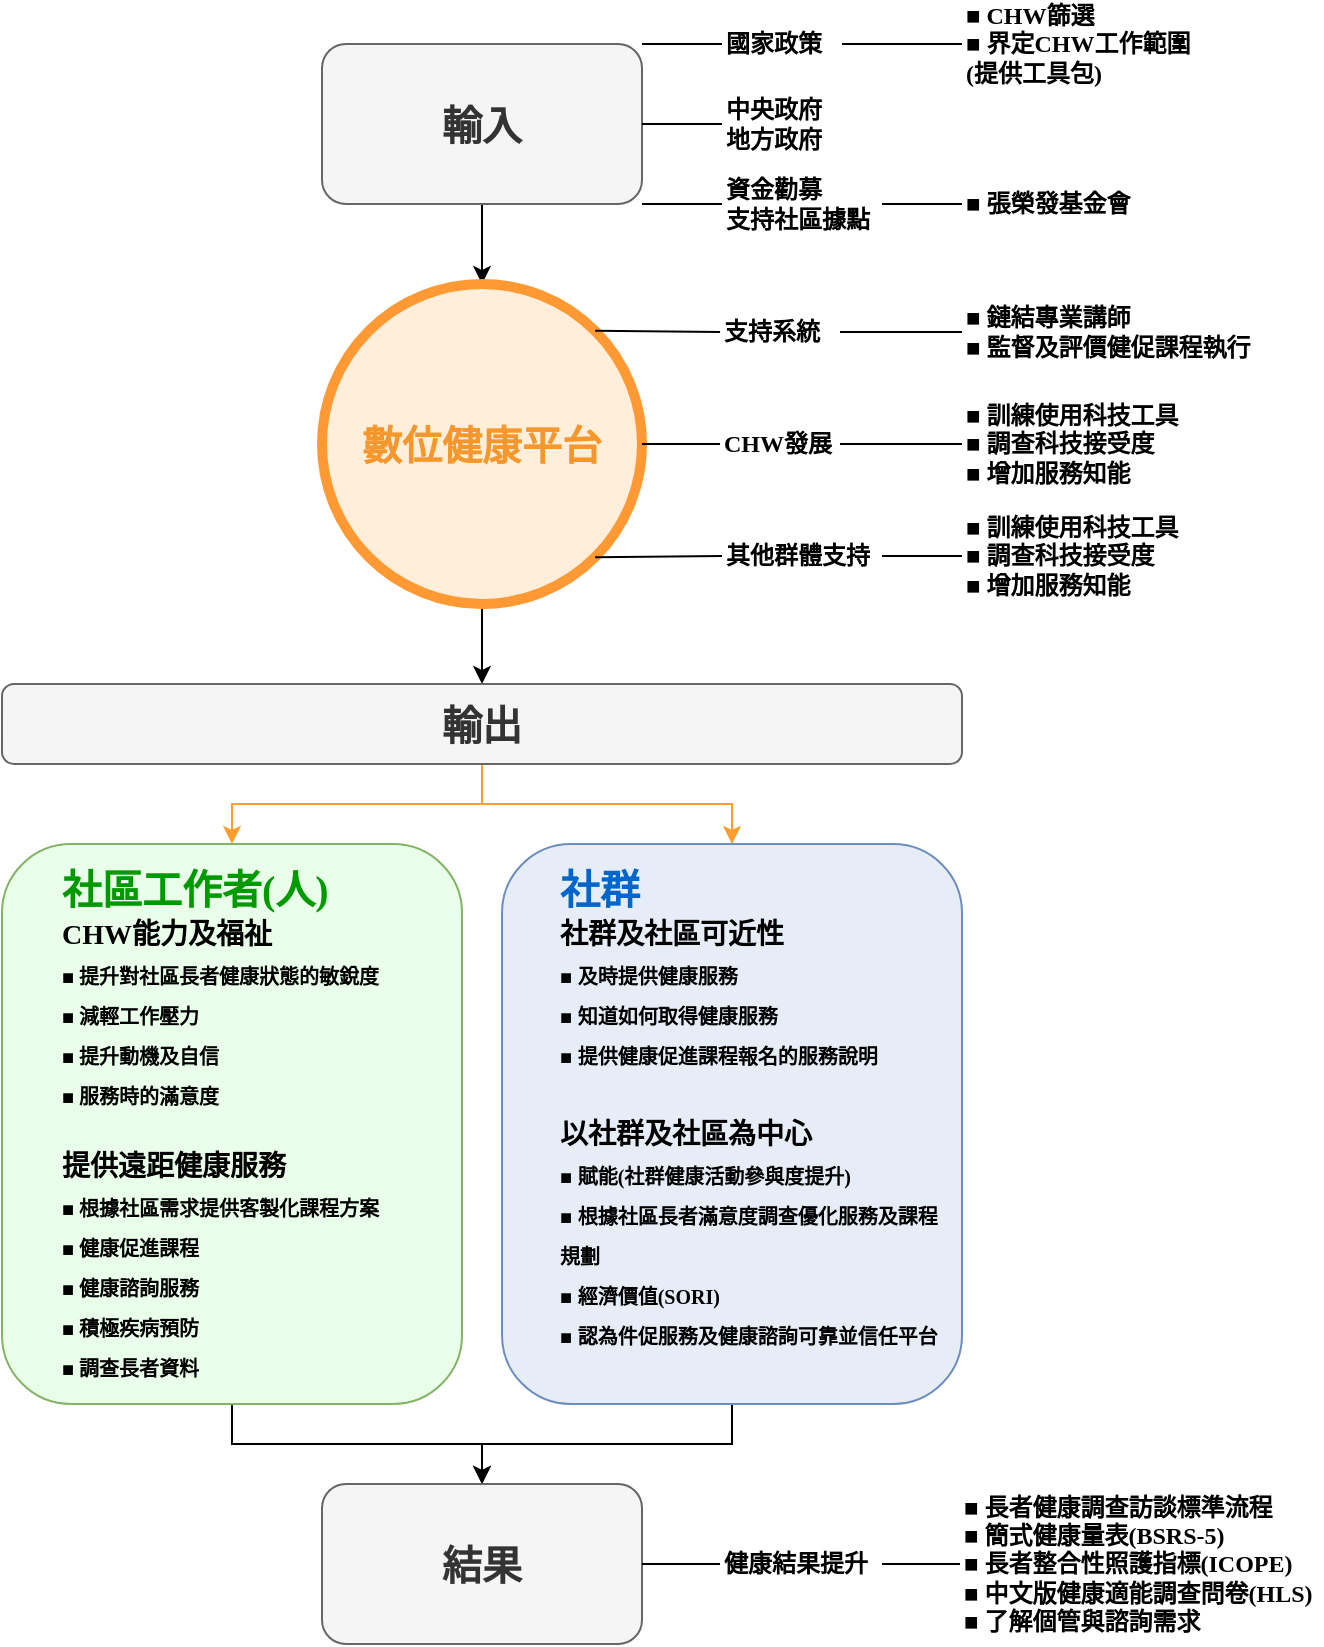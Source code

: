 <mxfile version="24.9.1">
  <diagram name="第 1 页" id="os7lQGh3RPUHslPOxuDI">
    <mxGraphModel dx="1700" dy="847" grid="1" gridSize="10" guides="1" tooltips="1" connect="1" arrows="1" fold="1" page="1" pageScale="1" pageWidth="827" pageHeight="1169" math="0" shadow="0">
      <root>
        <mxCell id="0" />
        <mxCell id="1" parent="0" />
        <mxCell id="A-QUU5SXq2NWoon8mHzu-7" style="edgeStyle=orthogonalEdgeStyle;rounded=0;orthogonalLoop=1;jettySize=auto;html=1;exitX=0.5;exitY=1;exitDx=0;exitDy=0;entryX=0.5;entryY=0;entryDx=0;entryDy=0;fontSize=20;fontStyle=1;fontFamily=Microsoft YaHei;labelBorderColor=none;textShadow=0;fillColor=#fa6800;strokeColor=#000000;" edge="1" parent="1" source="A-QUU5SXq2NWoon8mHzu-4" target="A-QUU5SXq2NWoon8mHzu-6">
          <mxGeometry relative="1" as="geometry" />
        </mxCell>
        <mxCell id="A-QUU5SXq2NWoon8mHzu-31" style="edgeStyle=orthogonalEdgeStyle;rounded=0;orthogonalLoop=1;jettySize=auto;html=1;exitX=1;exitY=0;exitDx=0;exitDy=0;fontStyle=1;fontFamily=Microsoft YaHei;" edge="1" parent="1" source="A-QUU5SXq2NWoon8mHzu-4">
          <mxGeometry relative="1" as="geometry">
            <mxPoint x="480" y="39.909" as="targetPoint" />
          </mxGeometry>
        </mxCell>
        <mxCell id="A-QUU5SXq2NWoon8mHzu-4" value="輸入" style="rounded=1;whiteSpace=wrap;html=1;fontSize=20;fontStyle=1;fontFamily=Microsoft YaHei;labelBorderColor=none;textShadow=0;fillColor=#f5f5f5;fontColor=#333333;strokeColor=#666666;" vertex="1" parent="1">
          <mxGeometry x="320" y="40" width="160" height="80" as="geometry" />
        </mxCell>
        <mxCell id="A-QUU5SXq2NWoon8mHzu-16" style="edgeStyle=orthogonalEdgeStyle;rounded=0;orthogonalLoop=1;jettySize=auto;html=1;exitX=0.5;exitY=1;exitDx=0;exitDy=0;entryX=0.5;entryY=0;entryDx=0;entryDy=0;fontSize=20;fontStyle=1;fontFamily=Microsoft YaHei;labelBorderColor=none;textShadow=0;fillColor=#fa6800;strokeColor=#000000;" edge="1" parent="1" source="A-QUU5SXq2NWoon8mHzu-6" target="A-QUU5SXq2NWoon8mHzu-8">
          <mxGeometry relative="1" as="geometry" />
        </mxCell>
        <mxCell id="A-QUU5SXq2NWoon8mHzu-6" value="數位健康平台" style="ellipse;whiteSpace=wrap;html=1;aspect=fixed;fontSize=20;fontStyle=1;fontFamily=Microsoft YaHei;labelBorderColor=none;textShadow=0;fillColor=#FFEED9;strokeColor=#FF9933;fontColor=#F5972C;strokeWidth=5;" vertex="1" parent="1">
          <mxGeometry x="320" y="160" width="160" height="160" as="geometry" />
        </mxCell>
        <mxCell id="A-QUU5SXq2NWoon8mHzu-12" style="edgeStyle=orthogonalEdgeStyle;rounded=0;orthogonalLoop=1;jettySize=auto;html=1;exitX=0.5;exitY=1;exitDx=0;exitDy=0;fontSize=20;fontStyle=1;fontFamily=Microsoft YaHei;labelBorderColor=none;textShadow=0;fillColor=#fa6800;strokeColor=#FF9D2E;entryX=0.5;entryY=0;entryDx=0;entryDy=0;" edge="1" parent="1" source="A-QUU5SXq2NWoon8mHzu-8" target="A-QUU5SXq2NWoon8mHzu-51">
          <mxGeometry relative="1" as="geometry">
            <mxPoint x="275.0" y="440" as="targetPoint" />
          </mxGeometry>
        </mxCell>
        <mxCell id="A-QUU5SXq2NWoon8mHzu-13" style="edgeStyle=orthogonalEdgeStyle;rounded=0;orthogonalLoop=1;jettySize=auto;html=1;fontSize=20;fontStyle=1;fontFamily=Microsoft YaHei;labelBorderColor=none;textShadow=0;fillColor=#fa6800;strokeColor=#FF9D2E;" edge="1" parent="1" source="A-QUU5SXq2NWoon8mHzu-8" target="A-QUU5SXq2NWoon8mHzu-10">
          <mxGeometry relative="1" as="geometry" />
        </mxCell>
        <mxCell id="A-QUU5SXq2NWoon8mHzu-8" value="輸出" style="rounded=1;whiteSpace=wrap;html=1;fontSize=20;fontStyle=1;fontFamily=Microsoft YaHei;labelBorderColor=none;textShadow=0;fillColor=#f5f5f5;fontColor=#333333;strokeColor=#666666;" vertex="1" parent="1">
          <mxGeometry x="160" y="360" width="480" height="40" as="geometry" />
        </mxCell>
        <mxCell id="A-QUU5SXq2NWoon8mHzu-14" style="edgeStyle=orthogonalEdgeStyle;rounded=0;orthogonalLoop=1;jettySize=auto;html=1;exitX=0.5;exitY=1;exitDx=0;exitDy=0;fontSize=20;fontStyle=1;fontFamily=Microsoft YaHei;labelBorderColor=none;textShadow=0;fillColor=#fa6800;strokeColor=#000000;" edge="1" parent="1" source="A-QUU5SXq2NWoon8mHzu-51" target="A-QUU5SXq2NWoon8mHzu-11">
          <mxGeometry relative="1" as="geometry">
            <mxPoint x="275" y="680.0" as="sourcePoint" />
          </mxGeometry>
        </mxCell>
        <mxCell id="A-QUU5SXq2NWoon8mHzu-15" style="edgeStyle=orthogonalEdgeStyle;rounded=0;orthogonalLoop=1;jettySize=auto;html=1;exitX=0.5;exitY=1;exitDx=0;exitDy=0;fontSize=20;fontStyle=1;fontFamily=Microsoft YaHei;labelBorderColor=none;textShadow=0;fillColor=#fa6800;strokeColor=#000000;entryX=0.5;entryY=0;entryDx=0;entryDy=0;" edge="1" parent="1" source="A-QUU5SXq2NWoon8mHzu-10" target="A-QUU5SXq2NWoon8mHzu-11">
          <mxGeometry relative="1" as="geometry">
            <mxPoint x="400" y="680" as="targetPoint" />
          </mxGeometry>
        </mxCell>
        <mxCell id="A-QUU5SXq2NWoon8mHzu-10" value="&lt;div style=&quot;line-height: 100%;&quot;&gt;&lt;span style=&quot;background-color: initial;&quot;&gt;&lt;font color=&quot;#0066cc&quot;&gt;社群&lt;/font&gt;&lt;/span&gt;&lt;/div&gt;&lt;div style=&quot;line-height: 100%;&quot;&gt;&lt;font style=&quot;font-size: 14px; line-height: 100%;&quot;&gt;社群及社區可近性&lt;/font&gt;&lt;/div&gt;&lt;div style=&quot;line-height: 100%;&quot;&gt;&lt;font style=&quot;font-size: 10px; line-height: 100%;&quot;&gt;&lt;span style=&quot;font-family: Helvetica; background-color: initial;&quot;&gt;■&lt;/span&gt;&lt;span style=&quot;font-family: Helvetica; background-color: initial;&quot;&gt;&amp;nbsp;&lt;/span&gt;及時提供健康服務&lt;/font&gt;&lt;/div&gt;&lt;div style=&quot;line-height: 100%;&quot;&gt;&lt;font style=&quot;font-size: 10px; line-height: 100%;&quot;&gt;&lt;span style=&quot;font-family: Helvetica; background-color: initial;&quot;&gt;■&lt;/span&gt;&lt;span style=&quot;font-family: Helvetica; background-color: initial;&quot;&gt;&amp;nbsp;&lt;/span&gt;知道如何取得健康服務&lt;/font&gt;&lt;/div&gt;&lt;div style=&quot;line-height: 100%;&quot;&gt;&lt;font style=&quot;font-size: 10px; line-height: 100%;&quot;&gt;&lt;span style=&quot;font-family: Helvetica; background-color: initial;&quot;&gt;■ &lt;/span&gt;提供健康促進課程報名的服務說明&lt;/font&gt;&lt;/div&gt;&lt;div style=&quot;line-height: 100%;&quot;&gt;&lt;font style=&quot;font-size: 10px; line-height: 100%;&quot;&gt;&lt;br&gt;&lt;/font&gt;&lt;/div&gt;&lt;div style=&quot;line-height: 100%;&quot;&gt;&lt;font style=&quot;font-size: 14px; line-height: 100%;&quot;&gt;以社群及社區為中心&lt;/font&gt;&lt;/div&gt;&lt;div style=&quot;line-height: 100%;&quot;&gt;&lt;font style=&quot;font-size: 10px; line-height: 100%;&quot;&gt;&lt;span style=&quot;font-family: Helvetica; background-color: initial;&quot;&gt;■&lt;/span&gt;&lt;span style=&quot;font-family: Helvetica; background-color: initial;&quot;&gt;&amp;nbsp;&lt;/span&gt;賦能(社群健康活動參與度提升)&lt;/font&gt;&lt;/div&gt;&lt;div style=&quot;line-height: 100%;&quot;&gt;&lt;font style=&quot;font-size: 10px; line-height: 100%;&quot;&gt;&lt;span style=&quot;font-family: Helvetica; background-color: initial;&quot;&gt;■&lt;/span&gt;&lt;span style=&quot;font-family: Helvetica; background-color: initial;&quot;&gt;&amp;nbsp;&lt;/span&gt;根據社區長者滿意度調查優化服務及課程規劃&lt;/font&gt;&lt;/div&gt;&lt;div style=&quot;line-height: 100%;&quot;&gt;&lt;font style=&quot;font-size: 10px; line-height: 100%;&quot;&gt;&lt;span style=&quot;font-family: Helvetica; background-color: initial;&quot;&gt;■&lt;/span&gt;&lt;span style=&quot;font-family: Helvetica; background-color: initial;&quot;&gt;&amp;nbsp;&lt;/span&gt;經濟價值(SORI)&lt;/font&gt;&lt;/div&gt;&lt;div style=&quot;line-height: 100%;&quot;&gt;&lt;font style=&quot;font-size: 10px; line-height: 100%;&quot;&gt;&lt;span style=&quot;font-family: Helvetica; background-color: initial;&quot;&gt;■&lt;/span&gt;&lt;span style=&quot;font-family: Helvetica; background-color: initial;&quot;&gt;&amp;nbsp;&lt;/span&gt;認為件促服務及健康諮詢可靠並信任平台&lt;/font&gt;&lt;/div&gt;" style="rounded=1;whiteSpace=wrap;html=1;fontSize=20;fontStyle=1;fontFamily=Microsoft YaHei;labelBorderColor=none;textShadow=0;fillColor=#E6EDF7;strokeColor=#6c8ebf;align=left;verticalAlign=top;spacingTop=0;spacing=8;spacingLeft=21;spacingRight=6;" vertex="1" parent="1">
          <mxGeometry x="410" y="440" width="230" height="280" as="geometry" />
        </mxCell>
        <mxCell id="A-QUU5SXq2NWoon8mHzu-11" value="結果" style="rounded=1;whiteSpace=wrap;html=1;fontSize=20;fontStyle=1;fontFamily=Microsoft YaHei;labelBorderColor=none;textShadow=0;fillColor=#f5f5f5;fontColor=#333333;strokeColor=#666666;" vertex="1" parent="1">
          <mxGeometry x="320" y="760" width="160" height="80" as="geometry" />
        </mxCell>
        <mxCell id="A-QUU5SXq2NWoon8mHzu-20" value="支持系統" style="text;html=1;align=left;verticalAlign=middle;whiteSpace=wrap;rounded=0;fontStyle=1;fontFamily=Microsoft YaHei;" vertex="1" parent="1">
          <mxGeometry x="519" y="169" width="60" height="30" as="geometry" />
        </mxCell>
        <mxCell id="A-QUU5SXq2NWoon8mHzu-21" value="CHW發展" style="text;html=1;align=left;verticalAlign=middle;whiteSpace=wrap;rounded=0;fontStyle=1;fontFamily=Microsoft YaHei;" vertex="1" parent="1">
          <mxGeometry x="519" y="225" width="60" height="30" as="geometry" />
        </mxCell>
        <mxCell id="A-QUU5SXq2NWoon8mHzu-22" value="其他群體支持" style="text;html=1;align=left;verticalAlign=middle;whiteSpace=wrap;rounded=0;fontStyle=1;fontFamily=Microsoft YaHei;" vertex="1" parent="1">
          <mxGeometry x="520" y="281" width="80" height="30" as="geometry" />
        </mxCell>
        <mxCell id="A-QUU5SXq2NWoon8mHzu-26" value="" style="endArrow=none;html=1;rounded=0;exitX=1;exitY=0;exitDx=0;exitDy=0;entryX=0;entryY=0.5;entryDx=0;entryDy=0;fontStyle=1;fontFamily=Microsoft YaHei;" edge="1" parent="1" source="A-QUU5SXq2NWoon8mHzu-6" target="A-QUU5SXq2NWoon8mHzu-20">
          <mxGeometry width="50" height="50" relative="1" as="geometry">
            <mxPoint x="540" y="370" as="sourcePoint" />
            <mxPoint x="590" y="320" as="targetPoint" />
          </mxGeometry>
        </mxCell>
        <mxCell id="A-QUU5SXq2NWoon8mHzu-27" value="" style="endArrow=none;html=1;rounded=0;exitX=1;exitY=0.5;exitDx=0;exitDy=0;entryX=0;entryY=0.5;entryDx=0;entryDy=0;fontStyle=1;fontFamily=Microsoft YaHei;" edge="1" parent="1" source="A-QUU5SXq2NWoon8mHzu-6" target="A-QUU5SXq2NWoon8mHzu-21">
          <mxGeometry width="50" height="50" relative="1" as="geometry">
            <mxPoint x="540" y="370" as="sourcePoint" />
            <mxPoint x="590" y="320" as="targetPoint" />
          </mxGeometry>
        </mxCell>
        <mxCell id="A-QUU5SXq2NWoon8mHzu-28" value="" style="endArrow=none;html=1;rounded=0;exitX=1;exitY=1;exitDx=0;exitDy=0;entryX=0;entryY=0.5;entryDx=0;entryDy=0;fontStyle=1;fontFamily=Microsoft YaHei;" edge="1" parent="1" source="A-QUU5SXq2NWoon8mHzu-6" target="A-QUU5SXq2NWoon8mHzu-22">
          <mxGeometry width="50" height="50" relative="1" as="geometry">
            <mxPoint x="540" y="370" as="sourcePoint" />
            <mxPoint x="590" y="320" as="targetPoint" />
          </mxGeometry>
        </mxCell>
        <mxCell id="A-QUU5SXq2NWoon8mHzu-30" value="" style="endArrow=none;html=1;rounded=0;exitX=1;exitY=0;exitDx=0;exitDy=0;fontStyle=1;fontFamily=Microsoft YaHei;" edge="1" parent="1" source="A-QUU5SXq2NWoon8mHzu-4">
          <mxGeometry width="50" height="50" relative="1" as="geometry">
            <mxPoint x="510" y="350" as="sourcePoint" />
            <mxPoint x="520" y="40" as="targetPoint" />
          </mxGeometry>
        </mxCell>
        <mxCell id="A-QUU5SXq2NWoon8mHzu-32" value="&lt;span&gt;國家政策&lt;/span&gt;" style="text;html=1;align=left;verticalAlign=middle;whiteSpace=wrap;rounded=0;fontStyle=1;fontFamily=Microsoft YaHei;" vertex="1" parent="1">
          <mxGeometry x="520" y="30" width="60" height="20" as="geometry" />
        </mxCell>
        <mxCell id="A-QUU5SXq2NWoon8mHzu-33" value="■ CHW篩選&lt;div&gt;■ 界定CHW工作範圍&lt;/div&gt;&lt;div&gt;(提供工具包)&lt;/div&gt;" style="text;html=1;align=left;verticalAlign=middle;whiteSpace=wrap;rounded=0;fontStyle=1;fontFamily=Microsoft YaHei;" vertex="1" parent="1">
          <mxGeometry x="640" y="25" width="120" height="30" as="geometry" />
        </mxCell>
        <mxCell id="A-QUU5SXq2NWoon8mHzu-34" value="" style="endArrow=none;html=1;rounded=0;entryX=0;entryY=0.5;entryDx=0;entryDy=0;exitX=1;exitY=0.5;exitDx=0;exitDy=0;fontFamily=Microsoft YaHei;" edge="1" parent="1" source="A-QUU5SXq2NWoon8mHzu-32" target="A-QUU5SXq2NWoon8mHzu-33">
          <mxGeometry width="50" height="50" relative="1" as="geometry">
            <mxPoint x="600" y="40" as="sourcePoint" />
            <mxPoint x="680" y="170" as="targetPoint" />
          </mxGeometry>
        </mxCell>
        <mxCell id="A-QUU5SXq2NWoon8mHzu-35" value="&lt;br&gt;&lt;div&gt;&lt;div&gt;&lt;div&gt;中央政府&lt;/div&gt;&lt;div&gt;地方政府&lt;/div&gt;&lt;div&gt;&lt;br&gt;&lt;/div&gt;&lt;/div&gt;&lt;/div&gt;" style="text;html=1;align=left;verticalAlign=middle;whiteSpace=wrap;rounded=0;fontStyle=1;fontFamily=Microsoft YaHei;" vertex="1" parent="1">
          <mxGeometry x="520" y="65" width="80" height="30" as="geometry" />
        </mxCell>
        <mxCell id="A-QUU5SXq2NWoon8mHzu-36" value="&lt;br&gt;&lt;div&gt;&lt;div&gt;&lt;div&gt;資金勸募&lt;/div&gt;&lt;div&gt;支持社區據點&lt;/div&gt;&lt;/div&gt;&lt;div&gt;&lt;br style=&quot;&quot;&gt;&lt;/div&gt;&lt;/div&gt;" style="text;html=1;align=left;verticalAlign=middle;whiteSpace=wrap;rounded=0;fontStyle=1;fontFamily=Microsoft YaHei;" vertex="1" parent="1">
          <mxGeometry x="520" y="105" width="80" height="30" as="geometry" />
        </mxCell>
        <mxCell id="A-QUU5SXq2NWoon8mHzu-37" value="" style="endArrow=none;html=1;rounded=0;exitX=1;exitY=0.5;exitDx=0;exitDy=0;entryX=0;entryY=0.5;entryDx=0;entryDy=0;fontFamily=Microsoft YaHei;" edge="1" parent="1" source="A-QUU5SXq2NWoon8mHzu-4" target="A-QUU5SXq2NWoon8mHzu-35">
          <mxGeometry width="50" height="50" relative="1" as="geometry">
            <mxPoint x="480" y="170" as="sourcePoint" />
            <mxPoint x="530" y="120" as="targetPoint" />
          </mxGeometry>
        </mxCell>
        <mxCell id="A-QUU5SXq2NWoon8mHzu-38" value="" style="endArrow=none;html=1;rounded=0;exitX=1;exitY=1;exitDx=0;exitDy=0;entryX=0;entryY=0.5;entryDx=0;entryDy=0;fontFamily=Microsoft YaHei;" edge="1" parent="1" source="A-QUU5SXq2NWoon8mHzu-4" target="A-QUU5SXq2NWoon8mHzu-36">
          <mxGeometry width="50" height="50" relative="1" as="geometry">
            <mxPoint x="480" y="170" as="sourcePoint" />
            <mxPoint x="530" y="120" as="targetPoint" />
          </mxGeometry>
        </mxCell>
        <mxCell id="A-QUU5SXq2NWoon8mHzu-41" value="■ 張榮發基金會" style="text;html=1;align=left;verticalAlign=middle;whiteSpace=wrap;rounded=0;fontStyle=1;fontFamily=Microsoft YaHei;" vertex="1" parent="1">
          <mxGeometry x="640" y="105" width="120" height="30" as="geometry" />
        </mxCell>
        <mxCell id="A-QUU5SXq2NWoon8mHzu-42" value="" style="endArrow=none;html=1;rounded=0;entryX=0;entryY=0.5;entryDx=0;entryDy=0;exitX=1;exitY=0.5;exitDx=0;exitDy=0;fontFamily=Microsoft YaHei;" edge="1" parent="1" source="A-QUU5SXq2NWoon8mHzu-36" target="A-QUU5SXq2NWoon8mHzu-41">
          <mxGeometry width="50" height="50" relative="1" as="geometry">
            <mxPoint x="590" y="50" as="sourcePoint" />
            <mxPoint x="650" y="50" as="targetPoint" />
          </mxGeometry>
        </mxCell>
        <mxCell id="A-QUU5SXq2NWoon8mHzu-43" value="■ 鏈結專業講師&lt;div&gt;■ 監督及評價健促課程執行&lt;/div&gt;" style="text;html=1;align=left;verticalAlign=middle;whiteSpace=wrap;rounded=0;fontStyle=1;fontFamily=Microsoft YaHei;" vertex="1" parent="1">
          <mxGeometry x="640" y="169" width="160" height="30" as="geometry" />
        </mxCell>
        <mxCell id="A-QUU5SXq2NWoon8mHzu-44" value="■ 訓練使用科技工具&lt;div&gt;■ 調查科技接受度&lt;/div&gt;&lt;div&gt;■ 增加服務知能&lt;/div&gt;" style="text;html=1;align=left;verticalAlign=middle;whiteSpace=wrap;rounded=0;fontStyle=1;fontFamily=Microsoft YaHei;" vertex="1" parent="1">
          <mxGeometry x="640" y="225" width="160" height="30" as="geometry" />
        </mxCell>
        <mxCell id="A-QUU5SXq2NWoon8mHzu-45" value="" style="endArrow=none;html=1;rounded=0;exitX=1;exitY=0.5;exitDx=0;exitDy=0;entryX=0;entryY=0.5;entryDx=0;entryDy=0;fontStyle=1;fontFamily=Microsoft YaHei;" edge="1" parent="1" source="A-QUU5SXq2NWoon8mHzu-20" target="A-QUU5SXq2NWoon8mHzu-43">
          <mxGeometry width="50" height="50" relative="1" as="geometry">
            <mxPoint x="467" y="193" as="sourcePoint" />
            <mxPoint x="529" y="194" as="targetPoint" />
          </mxGeometry>
        </mxCell>
        <mxCell id="A-QUU5SXq2NWoon8mHzu-46" value="" style="endArrow=none;html=1;rounded=0;exitX=1;exitY=0.5;exitDx=0;exitDy=0;entryX=0;entryY=0.5;entryDx=0;entryDy=0;fontStyle=1;fontFamily=Microsoft YaHei;" edge="1" parent="1" source="A-QUU5SXq2NWoon8mHzu-21" target="A-QUU5SXq2NWoon8mHzu-44">
          <mxGeometry width="50" height="50" relative="1" as="geometry">
            <mxPoint x="589" y="194" as="sourcePoint" />
            <mxPoint x="650" y="194" as="targetPoint" />
          </mxGeometry>
        </mxCell>
        <mxCell id="A-QUU5SXq2NWoon8mHzu-47" value="■ 訓練使用科技工具&lt;div&gt;■ 調查科技接受度&lt;/div&gt;&lt;div&gt;■ 增加服務知能&lt;/div&gt;" style="text;html=1;align=left;verticalAlign=middle;whiteSpace=wrap;rounded=0;fontStyle=1;fontFamily=Microsoft YaHei;" vertex="1" parent="1">
          <mxGeometry x="640" y="281" width="160" height="30" as="geometry" />
        </mxCell>
        <mxCell id="A-QUU5SXq2NWoon8mHzu-48" value="" style="endArrow=none;html=1;rounded=0;exitX=1;exitY=0.5;exitDx=0;exitDy=0;entryX=0;entryY=0.5;entryDx=0;entryDy=0;fontFamily=Microsoft YaHei;" edge="1" parent="1" source="A-QUU5SXq2NWoon8mHzu-22" target="A-QUU5SXq2NWoon8mHzu-47">
          <mxGeometry width="50" height="50" relative="1" as="geometry">
            <mxPoint x="540" y="380" as="sourcePoint" />
            <mxPoint x="590" y="330" as="targetPoint" />
          </mxGeometry>
        </mxCell>
        <mxCell id="A-QUU5SXq2NWoon8mHzu-51" value="&lt;div style=&quot;&quot;&gt;&lt;div style=&quot;line-height: 100%;&quot;&gt;&lt;div style=&quot;&quot;&gt;&lt;span style=&quot;background-color: initial;&quot;&gt;&lt;font color=&quot;#009900&quot;&gt;社區工作者(人)&lt;/font&gt;&lt;/span&gt;&lt;/div&gt;&lt;div&gt;&lt;font style=&quot;font-size: 14px; line-height: 100%;&quot;&gt;CHW能力及福祉&lt;/font&gt;&lt;/div&gt;&lt;div&gt;&lt;font style=&quot;font-size: 10px; line-height: 100%;&quot;&gt;&lt;span style=&quot;background-color: initial;&quot;&gt;■&amp;nbsp;&lt;/span&gt;提升對社區長者健康狀態的敏銳度&lt;/font&gt;&lt;/div&gt;&lt;div&gt;&lt;font style=&quot;font-size: 10px; line-height: 100%;&quot;&gt;&lt;span style=&quot;background-color: initial;&quot;&gt;■&amp;nbsp;&lt;/span&gt;減輕工作壓力&lt;/font&gt;&lt;/div&gt;&lt;div&gt;&lt;font style=&quot;font-size: 10px; line-height: 100%;&quot;&gt;&lt;span style=&quot;background-color: initial;&quot;&gt;■&amp;nbsp;&lt;/span&gt;提升動機及自信&lt;/font&gt;&lt;/div&gt;&lt;div&gt;&lt;font style=&quot;font-size: 10px; line-height: 100%;&quot;&gt;&lt;span style=&quot;background-color: initial;&quot;&gt;■&amp;nbsp;&lt;/span&gt;服務時的滿意度&lt;/font&gt;&lt;/div&gt;&lt;div style=&quot;line-height: 16px;&quot;&gt;&lt;font style=&quot;font-size: 10px; line-height: 8px;&quot;&gt;&lt;br&gt;&lt;/font&gt;&lt;/div&gt;&lt;div&gt;&lt;font style=&quot;font-size: 14px; line-height: 100%;&quot;&gt;&lt;span&gt;提供遠距健康服務&lt;/span&gt;&lt;/font&gt;&lt;/div&gt;&lt;div&gt;&lt;font&gt;&lt;div style=&quot;font-size: 20px;&quot;&gt;&lt;font style=&quot;font-size: 10px; line-height: 100%;&quot;&gt;&lt;span style=&quot;background-color: initial;&quot;&gt;■ 根據社區需求提供客製化課程方案&lt;/span&gt;&lt;/font&gt;&lt;/div&gt;&lt;div style=&quot;font-size: 20px;&quot;&gt;&lt;font style=&quot;font-size: 10px; line-height: 100%;&quot;&gt;&lt;span style=&quot;background-color: initial;&quot;&gt;■ 健康促進課程&lt;/span&gt;&lt;/font&gt;&lt;/div&gt;&lt;div style=&quot;font-size: 20px;&quot;&gt;&lt;font style=&quot;font-size: 10px; line-height: 100%;&quot;&gt;&lt;span style=&quot;background-color: initial;&quot;&gt;■ 健康諮詢服務&lt;/span&gt;&lt;/font&gt;&lt;/div&gt;&lt;div style=&quot;font-size: 20px;&quot;&gt;&lt;span style=&quot;font-size: 10px; line-height: 100%;&quot;&gt;■ 積極疾病預防&lt;/span&gt;&lt;/div&gt;&lt;div style=&quot;font-size: 20px;&quot;&gt;&lt;span style=&quot;font-size: 10px; line-height: 100%;&quot;&gt;■ 調查長者資料&lt;/span&gt;&lt;/div&gt;&lt;/font&gt;&lt;/div&gt;&lt;/div&gt;&lt;/div&gt;" style="rounded=1;whiteSpace=wrap;html=1;fontSize=20;fontStyle=1;fontFamily=Microsoft YaHei;labelBorderColor=none;textShadow=0;fillColor=#EAFFE9;strokeColor=#82b366;align=left;verticalAlign=top;spacingTop=0;spacing=8;spacingLeft=22;spacingBottom=0;spacingRight=0;" vertex="1" parent="1">
          <mxGeometry x="160" y="440" width="230" height="280" as="geometry" />
        </mxCell>
        <mxCell id="A-QUU5SXq2NWoon8mHzu-54" value="健康結果提升" style="text;html=1;align=left;verticalAlign=middle;whiteSpace=wrap;rounded=0;fontStyle=1;fontFamily=Microsoft YaHei;" vertex="1" parent="1">
          <mxGeometry x="519" y="790" width="81" height="20" as="geometry" />
        </mxCell>
        <mxCell id="A-QUU5SXq2NWoon8mHzu-55" value="■ 長者健康調查訪談標準流程&lt;div&gt;■ 簡式健康量表(BSRS-5)&lt;/div&gt;&lt;div&gt;■ 長者整合性照護指標(ICOPE)&lt;div&gt;■ 中文版健康適能調查問卷(HLS)&lt;div&gt;■ 了解個管與諮詢需求&lt;/div&gt;&lt;/div&gt;&lt;/div&gt;" style="text;html=1;align=left;verticalAlign=middle;whiteSpace=wrap;rounded=0;fontStyle=1;fontFamily=Microsoft YaHei;" vertex="1" parent="1">
          <mxGeometry x="639" y="760" width="181" height="80" as="geometry" />
        </mxCell>
        <mxCell id="A-QUU5SXq2NWoon8mHzu-56" value="" style="endArrow=none;html=1;rounded=0;entryX=0;entryY=0.5;entryDx=0;entryDy=0;exitX=1;exitY=0.5;exitDx=0;exitDy=0;fontFamily=Microsoft YaHei;" edge="1" parent="1" source="A-QUU5SXq2NWoon8mHzu-54" target="A-QUU5SXq2NWoon8mHzu-55">
          <mxGeometry width="50" height="50" relative="1" as="geometry">
            <mxPoint x="599" y="800" as="sourcePoint" />
            <mxPoint x="679" y="930" as="targetPoint" />
          </mxGeometry>
        </mxCell>
        <mxCell id="A-QUU5SXq2NWoon8mHzu-57" value="" style="endArrow=none;html=1;rounded=0;exitX=1;exitY=0.5;exitDx=0;exitDy=0;entryX=0;entryY=0.5;entryDx=0;entryDy=0;" edge="1" parent="1" source="A-QUU5SXq2NWoon8mHzu-11" target="A-QUU5SXq2NWoon8mHzu-54">
          <mxGeometry width="50" height="50" relative="1" as="geometry">
            <mxPoint x="530" y="890" as="sourcePoint" />
            <mxPoint x="580" y="840" as="targetPoint" />
          </mxGeometry>
        </mxCell>
      </root>
    </mxGraphModel>
  </diagram>
</mxfile>
